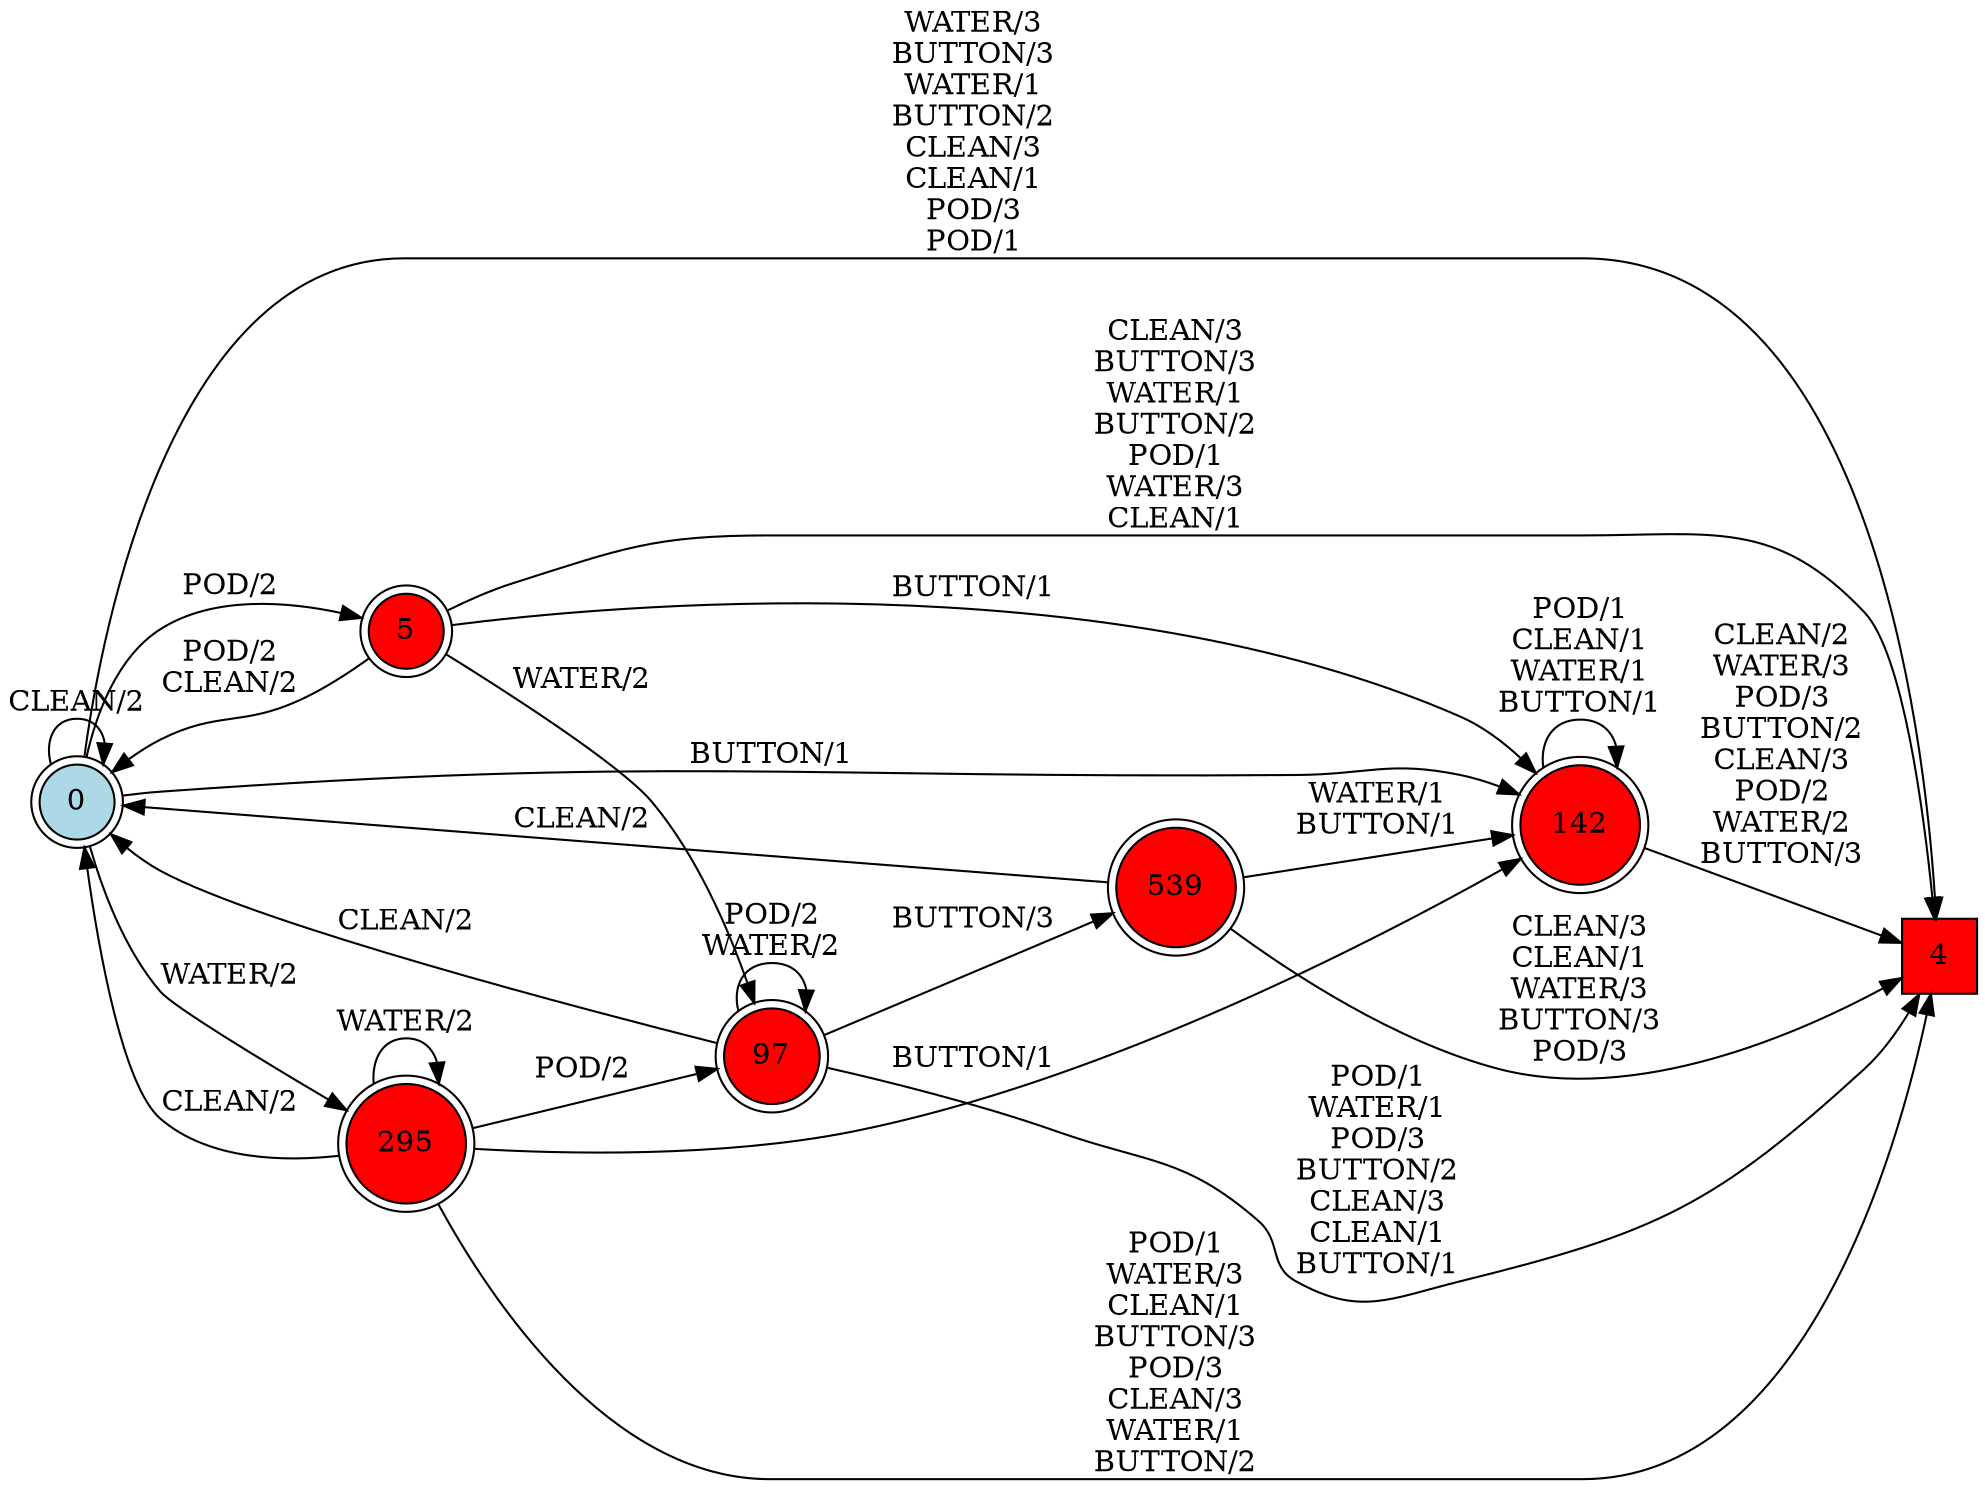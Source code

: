 digraph G {
  rankdir=LR;
  node [shape=circle, style=filled, fillcolor=white];
  "0" [isInitial=True, fillcolor=lightblue, shape=doublecircle];
  "4" [fillcolor=red, shape=square];
  "5" [fillcolor=red, shape=doublecircle];
  "97" [fillcolor=red, shape=doublecircle];
  "142" [fillcolor=red, shape=doublecircle];
  "295" [fillcolor=red, shape=doublecircle];
  "539" [fillcolor=red, shape=doublecircle];
  "0" -> "5" [label="POD/2"];
  "0" -> "4" [label="WATER/3\nBUTTON/3\nWATER/1\nBUTTON/2\nCLEAN/3\nCLEAN/1\nPOD/3\nPOD/1"];
  "0" -> "0" [label="CLEAN/2"];
  "0" -> "295" [label="WATER/2"];
  "0" -> "142" [label="BUTTON/1"];
  "5" -> "4" [label="CLEAN/3\nBUTTON/3\nWATER/1\nBUTTON/2\nPOD/1\nWATER/3\nCLEAN/1"];
  "5" -> "97" [label="WATER/2"];
  "5" -> "0" [label="POD/2\nCLEAN/2"];
  "5" -> "142" [label="BUTTON/1"];
  "97" -> "539" [label="BUTTON/3"];
  "97" -> "4" [label="POD/1\nWATER/1\nPOD/3\nBUTTON/2\nCLEAN/3\nCLEAN/1\nBUTTON/1"];
  "97" -> "97" [label="POD/2\nWATER/2"];
  "97" -> "0" [label="CLEAN/2"];
  "142" -> "4" [label="CLEAN/2\nWATER/3\nPOD/3\nBUTTON/2\nCLEAN/3\nPOD/2\nWATER/2\nBUTTON/3"];
  "142" -> "142" [label="POD/1\nCLEAN/1\nWATER/1\nBUTTON/1"];
  "295" -> "4" [label="POD/1\nWATER/3\nCLEAN/1\nBUTTON/3\nPOD/3\nCLEAN/3\nWATER/1\nBUTTON/2"];
  "295" -> "0" [label="CLEAN/2"];
  "295" -> "295" [label="WATER/2"];
  "295" -> "97" [label="POD/2"];
  "295" -> "142" [label="BUTTON/1"];
  "539" -> "4" [label="CLEAN/3\nCLEAN/1\nWATER/3\nBUTTON/3\nPOD/3"];
  "539" -> "142" [label="WATER/1\nBUTTON/1"];
  "539" -> "0" [label="CLEAN/2"];
}